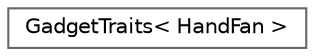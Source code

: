 digraph "Graphical Class Hierarchy"
{
 // LATEX_PDF_SIZE
  bgcolor="transparent";
  edge [fontname=Helvetica,fontsize=10,labelfontname=Helvetica,labelfontsize=10];
  node [fontname=Helvetica,fontsize=10,shape=box,height=0.2,width=0.4];
  rankdir="LR";
  Node0 [id="Node000000",label="GadgetTraits\< HandFan \>",height=0.2,width=0.4,color="grey40", fillcolor="white", style="filled",URL="$structGadgetTraits_3_01HandFan_01_4.html",tooltip=" "];
}
